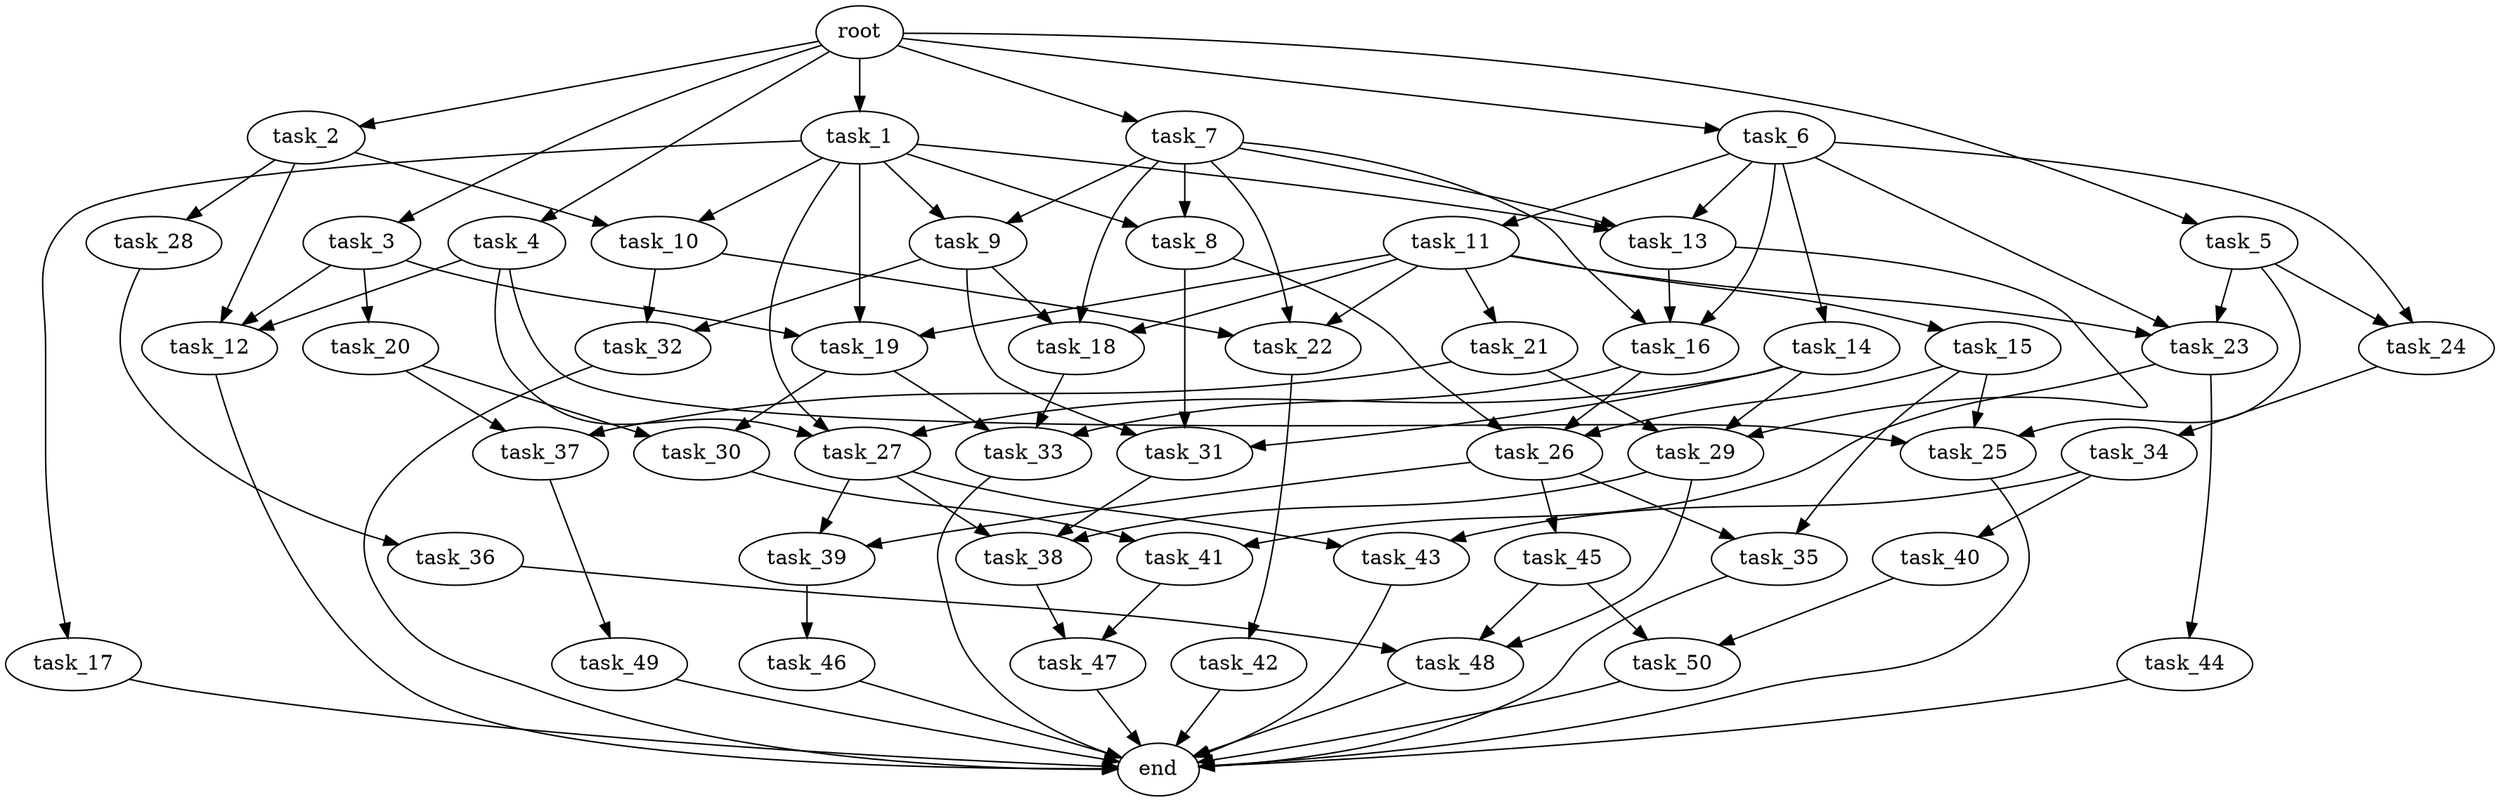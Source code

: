 digraph G {
  root [size="0.000000e+00"];
  task_1 [size="6.002434e+10"];
  task_2 [size="8.785822e+10"];
  task_3 [size="4.526709e+10"];
  task_4 [size="1.080897e+10"];
  task_5 [size="9.557944e+10"];
  task_6 [size="5.665968e+09"];
  task_7 [size="7.727374e+10"];
  task_8 [size="8.353871e+08"];
  task_9 [size="3.600445e+10"];
  task_10 [size="7.321777e+10"];
  task_11 [size="2.277391e+10"];
  task_12 [size="1.992982e+10"];
  task_13 [size="8.774785e+09"];
  task_14 [size="7.190201e+10"];
  task_15 [size="5.150840e+10"];
  task_16 [size="3.715297e+10"];
  task_17 [size="4.137675e+10"];
  task_18 [size="3.294542e+10"];
  task_19 [size="9.606839e+10"];
  task_20 [size="6.237139e+10"];
  task_21 [size="2.882262e+10"];
  task_22 [size="1.494987e+10"];
  task_23 [size="1.495081e+10"];
  task_24 [size="7.256288e+10"];
  task_25 [size="7.111367e+10"];
  task_26 [size="6.728086e+08"];
  task_27 [size="8.528888e+09"];
  task_28 [size="1.469693e+10"];
  task_29 [size="8.781929e+10"];
  task_30 [size="2.709404e+10"];
  task_31 [size="2.582173e+10"];
  task_32 [size="7.441959e+10"];
  task_33 [size="7.255649e+10"];
  task_34 [size="7.928511e+10"];
  task_35 [size="2.772360e+10"];
  task_36 [size="6.983794e+10"];
  task_37 [size="7.988033e+10"];
  task_38 [size="2.811093e+10"];
  task_39 [size="3.106576e+09"];
  task_40 [size="9.033568e+10"];
  task_41 [size="9.262453e+10"];
  task_42 [size="4.855290e+10"];
  task_43 [size="2.225233e+10"];
  task_44 [size="6.946973e+10"];
  task_45 [size="8.003787e+10"];
  task_46 [size="1.969148e+10"];
  task_47 [size="8.428460e+10"];
  task_48 [size="4.656297e+10"];
  task_49 [size="8.344898e+10"];
  task_50 [size="5.917817e+10"];
  end [size="0.000000e+00"];

  root -> task_1 [size="1.000000e-12"];
  root -> task_2 [size="1.000000e-12"];
  root -> task_3 [size="1.000000e-12"];
  root -> task_4 [size="1.000000e-12"];
  root -> task_5 [size="1.000000e-12"];
  root -> task_6 [size="1.000000e-12"];
  root -> task_7 [size="1.000000e-12"];
  task_1 -> task_8 [size="4.176936e+06"];
  task_1 -> task_9 [size="1.800223e+08"];
  task_1 -> task_10 [size="3.660889e+08"];
  task_1 -> task_13 [size="2.924928e+07"];
  task_1 -> task_17 [size="4.137675e+08"];
  task_1 -> task_19 [size="3.202280e+08"];
  task_1 -> task_27 [size="2.842963e+07"];
  task_2 -> task_10 [size="3.660889e+08"];
  task_2 -> task_12 [size="6.643273e+07"];
  task_2 -> task_28 [size="1.469693e+08"];
  task_3 -> task_12 [size="6.643273e+07"];
  task_3 -> task_19 [size="3.202280e+08"];
  task_3 -> task_20 [size="6.237139e+08"];
  task_4 -> task_12 [size="6.643273e+07"];
  task_4 -> task_25 [size="2.370456e+08"];
  task_4 -> task_27 [size="2.842963e+07"];
  task_5 -> task_23 [size="4.983602e+07"];
  task_5 -> task_24 [size="3.628144e+08"];
  task_5 -> task_25 [size="2.370456e+08"];
  task_6 -> task_11 [size="2.277391e+08"];
  task_6 -> task_13 [size="2.924928e+07"];
  task_6 -> task_14 [size="7.190201e+08"];
  task_6 -> task_16 [size="1.238432e+08"];
  task_6 -> task_23 [size="4.983602e+07"];
  task_6 -> task_24 [size="3.628144e+08"];
  task_7 -> task_8 [size="4.176936e+06"];
  task_7 -> task_9 [size="1.800223e+08"];
  task_7 -> task_13 [size="2.924928e+07"];
  task_7 -> task_16 [size="1.238432e+08"];
  task_7 -> task_18 [size="1.098181e+08"];
  task_7 -> task_22 [size="4.983290e+07"];
  task_8 -> task_26 [size="2.242695e+06"];
  task_8 -> task_31 [size="8.607243e+07"];
  task_9 -> task_18 [size="1.098181e+08"];
  task_9 -> task_31 [size="8.607243e+07"];
  task_9 -> task_32 [size="3.720979e+08"];
  task_10 -> task_22 [size="4.983290e+07"];
  task_10 -> task_32 [size="3.720979e+08"];
  task_11 -> task_15 [size="5.150840e+08"];
  task_11 -> task_18 [size="1.098181e+08"];
  task_11 -> task_19 [size="3.202280e+08"];
  task_11 -> task_21 [size="2.882262e+08"];
  task_11 -> task_22 [size="4.983290e+07"];
  task_11 -> task_23 [size="4.983602e+07"];
  task_12 -> end [size="1.000000e-12"];
  task_13 -> task_16 [size="1.238432e+08"];
  task_13 -> task_29 [size="2.927310e+08"];
  task_14 -> task_27 [size="2.842963e+07"];
  task_14 -> task_29 [size="2.927310e+08"];
  task_14 -> task_31 [size="8.607243e+07"];
  task_15 -> task_25 [size="2.370456e+08"];
  task_15 -> task_26 [size="2.242695e+06"];
  task_15 -> task_35 [size="1.386180e+08"];
  task_16 -> task_26 [size="2.242695e+06"];
  task_16 -> task_33 [size="2.418550e+08"];
  task_17 -> end [size="1.000000e-12"];
  task_18 -> task_33 [size="2.418550e+08"];
  task_19 -> task_30 [size="1.354702e+08"];
  task_19 -> task_33 [size="2.418550e+08"];
  task_20 -> task_30 [size="1.354702e+08"];
  task_20 -> task_37 [size="3.994016e+08"];
  task_21 -> task_29 [size="2.927310e+08"];
  task_21 -> task_37 [size="3.994016e+08"];
  task_22 -> task_42 [size="4.855290e+08"];
  task_23 -> task_41 [size="4.631227e+08"];
  task_23 -> task_44 [size="6.946973e+08"];
  task_24 -> task_34 [size="7.928511e+08"];
  task_25 -> end [size="1.000000e-12"];
  task_26 -> task_35 [size="1.386180e+08"];
  task_26 -> task_39 [size="1.553288e+07"];
  task_26 -> task_45 [size="8.003787e+08"];
  task_27 -> task_38 [size="9.370310e+07"];
  task_27 -> task_39 [size="1.553288e+07"];
  task_27 -> task_43 [size="1.112616e+08"];
  task_28 -> task_36 [size="6.983794e+08"];
  task_29 -> task_38 [size="9.370310e+07"];
  task_29 -> task_48 [size="1.552099e+08"];
  task_30 -> task_41 [size="4.631227e+08"];
  task_31 -> task_38 [size="9.370310e+07"];
  task_32 -> end [size="1.000000e-12"];
  task_33 -> end [size="1.000000e-12"];
  task_34 -> task_40 [size="9.033568e+08"];
  task_34 -> task_43 [size="1.112616e+08"];
  task_35 -> end [size="1.000000e-12"];
  task_36 -> task_48 [size="1.552099e+08"];
  task_37 -> task_49 [size="8.344898e+08"];
  task_38 -> task_47 [size="4.214230e+08"];
  task_39 -> task_46 [size="1.969148e+08"];
  task_40 -> task_50 [size="2.958909e+08"];
  task_41 -> task_47 [size="4.214230e+08"];
  task_42 -> end [size="1.000000e-12"];
  task_43 -> end [size="1.000000e-12"];
  task_44 -> end [size="1.000000e-12"];
  task_45 -> task_48 [size="1.552099e+08"];
  task_45 -> task_50 [size="2.958909e+08"];
  task_46 -> end [size="1.000000e-12"];
  task_47 -> end [size="1.000000e-12"];
  task_48 -> end [size="1.000000e-12"];
  task_49 -> end [size="1.000000e-12"];
  task_50 -> end [size="1.000000e-12"];
}
